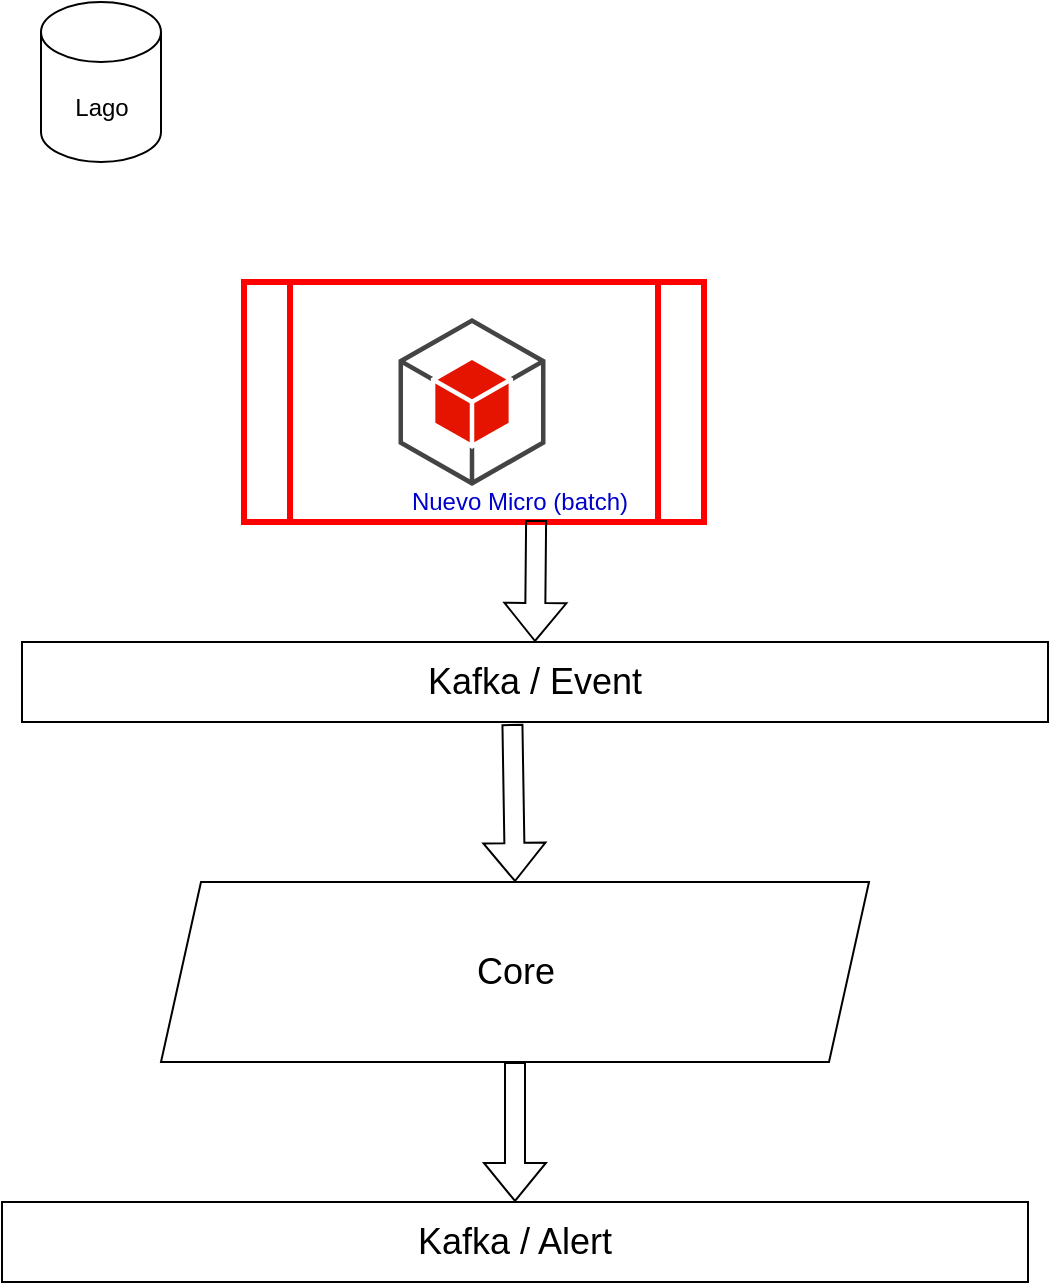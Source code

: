 <mxfile version="15.8.6" type="github">
  <diagram id="dv6eeh_ehJz98NVpEEs9" name="Page-1">
    <mxGraphModel dx="2017" dy="241" grid="1" gridSize="10" guides="1" tooltips="1" connect="1" arrows="1" fold="1" page="1" pageScale="1" pageWidth="827" pageHeight="1169" math="0" shadow="0">
      <root>
        <mxCell id="0" />
        <mxCell id="1" parent="0" />
        <mxCell id="rbQ4l1BuXHaxNWuZLNKp-1" value="" style="group;fillColor=none;strokeColor=#FF0000;fontColor=#ffffff;" vertex="1" connectable="0" parent="1">
          <mxGeometry x="1020" y="1420" width="230" height="120" as="geometry" />
        </mxCell>
        <mxCell id="rbQ4l1BuXHaxNWuZLNKp-2" value="" style="shape=process;whiteSpace=wrap;html=1;backgroundOutline=1;strokeWidth=3;strokeColor=#FF0000;fillColor=none;fontColor=#ffffff;" vertex="1" parent="rbQ4l1BuXHaxNWuZLNKp-1">
          <mxGeometry x="1" width="230" height="120" as="geometry" />
        </mxCell>
        <mxCell id="rbQ4l1BuXHaxNWuZLNKp-3" value="" style="outlineConnect=0;dashed=0;verticalLabelPosition=bottom;verticalAlign=top;align=center;html=1;shape=mxgraph.aws3.android;fillColor=#e51400;strokeColor=#B20000;strokeWidth=3;fontColor=#ffffff;" vertex="1" parent="rbQ4l1BuXHaxNWuZLNKp-1">
          <mxGeometry x="78.25" y="18" width="73.5" height="84" as="geometry" />
        </mxCell>
        <mxCell id="rbQ4l1BuXHaxNWuZLNKp-4" value="Nuevo Micro (batch)" style="text;html=1;strokeColor=none;fillColor=none;align=center;verticalAlign=middle;whiteSpace=wrap;rounded=0;fontColor=#0000CC;rotation=0;" vertex="1" parent="rbQ4l1BuXHaxNWuZLNKp-1">
          <mxGeometry x="78.25" y="100" width="122" height="20" as="geometry" />
        </mxCell>
        <mxCell id="rbQ4l1BuXHaxNWuZLNKp-6" value="Lago" style="shape=cylinder3;whiteSpace=wrap;html=1;boundedLbl=1;backgroundOutline=1;size=15;" vertex="1" parent="1">
          <mxGeometry x="919.5" y="1280" width="60" height="80" as="geometry" />
        </mxCell>
        <mxCell id="rbQ4l1BuXHaxNWuZLNKp-7" value="&lt;span style=&quot;font-size: 18px&quot;&gt;Kafka / Event&lt;/span&gt;" style="rounded=0;whiteSpace=wrap;html=1;" vertex="1" parent="1">
          <mxGeometry x="910" y="1600" width="513" height="40" as="geometry" />
        </mxCell>
        <mxCell id="rbQ4l1BuXHaxNWuZLNKp-9" value="Core" style="shape=parallelogram;perimeter=parallelogramPerimeter;whiteSpace=wrap;html=1;fixedSize=1;fontSize=18;" vertex="1" parent="1">
          <mxGeometry x="979.5" y="1720" width="354" height="90" as="geometry" />
        </mxCell>
        <mxCell id="rbQ4l1BuXHaxNWuZLNKp-10" value="" style="shape=flexArrow;endArrow=classic;html=1;rounded=0;fontSize=18;entryX=0.5;entryY=0;entryDx=0;entryDy=0;exitX=0.478;exitY=1.025;exitDx=0;exitDy=0;exitPerimeter=0;" edge="1" parent="1" source="rbQ4l1BuXHaxNWuZLNKp-7" target="rbQ4l1BuXHaxNWuZLNKp-9">
          <mxGeometry width="50" height="50" relative="1" as="geometry">
            <mxPoint x="1160" y="1709" as="sourcePoint" />
            <mxPoint x="1210" y="1659" as="targetPoint" />
          </mxGeometry>
        </mxCell>
        <mxCell id="rbQ4l1BuXHaxNWuZLNKp-11" value="&lt;font style=&quot;font-size: 18px&quot;&gt;Kafka / Alert&lt;/font&gt;" style="rounded=0;whiteSpace=wrap;html=1;" vertex="1" parent="1">
          <mxGeometry x="900" y="1880" width="513" height="40" as="geometry" />
        </mxCell>
        <mxCell id="rbQ4l1BuXHaxNWuZLNKp-12" value="" style="shape=flexArrow;endArrow=classic;html=1;rounded=0;fontSize=18;exitX=0.5;exitY=1;exitDx=0;exitDy=0;entryX=0.5;entryY=0;entryDx=0;entryDy=0;" edge="1" parent="1" source="rbQ4l1BuXHaxNWuZLNKp-9" target="rbQ4l1BuXHaxNWuZLNKp-11">
          <mxGeometry width="50" height="50" relative="1" as="geometry">
            <mxPoint x="1131.5" y="1870" as="sourcePoint" />
            <mxPoint x="1181.5" y="1820" as="targetPoint" />
          </mxGeometry>
        </mxCell>
        <mxCell id="rbQ4l1BuXHaxNWuZLNKp-13" value="" style="shape=flexArrow;endArrow=classic;html=1;rounded=0;fontSize=18;entryX=0.5;entryY=0;entryDx=0;entryDy=0;exitX=0.564;exitY=0.95;exitDx=0;exitDy=0;exitPerimeter=0;" edge="1" parent="1" source="rbQ4l1BuXHaxNWuZLNKp-4" target="rbQ4l1BuXHaxNWuZLNKp-7">
          <mxGeometry width="50" height="50" relative="1" as="geometry">
            <mxPoint x="1134.354" y="1540" as="sourcePoint" />
            <mxPoint x="1135.64" y="1619" as="targetPoint" />
          </mxGeometry>
        </mxCell>
      </root>
    </mxGraphModel>
  </diagram>
</mxfile>
